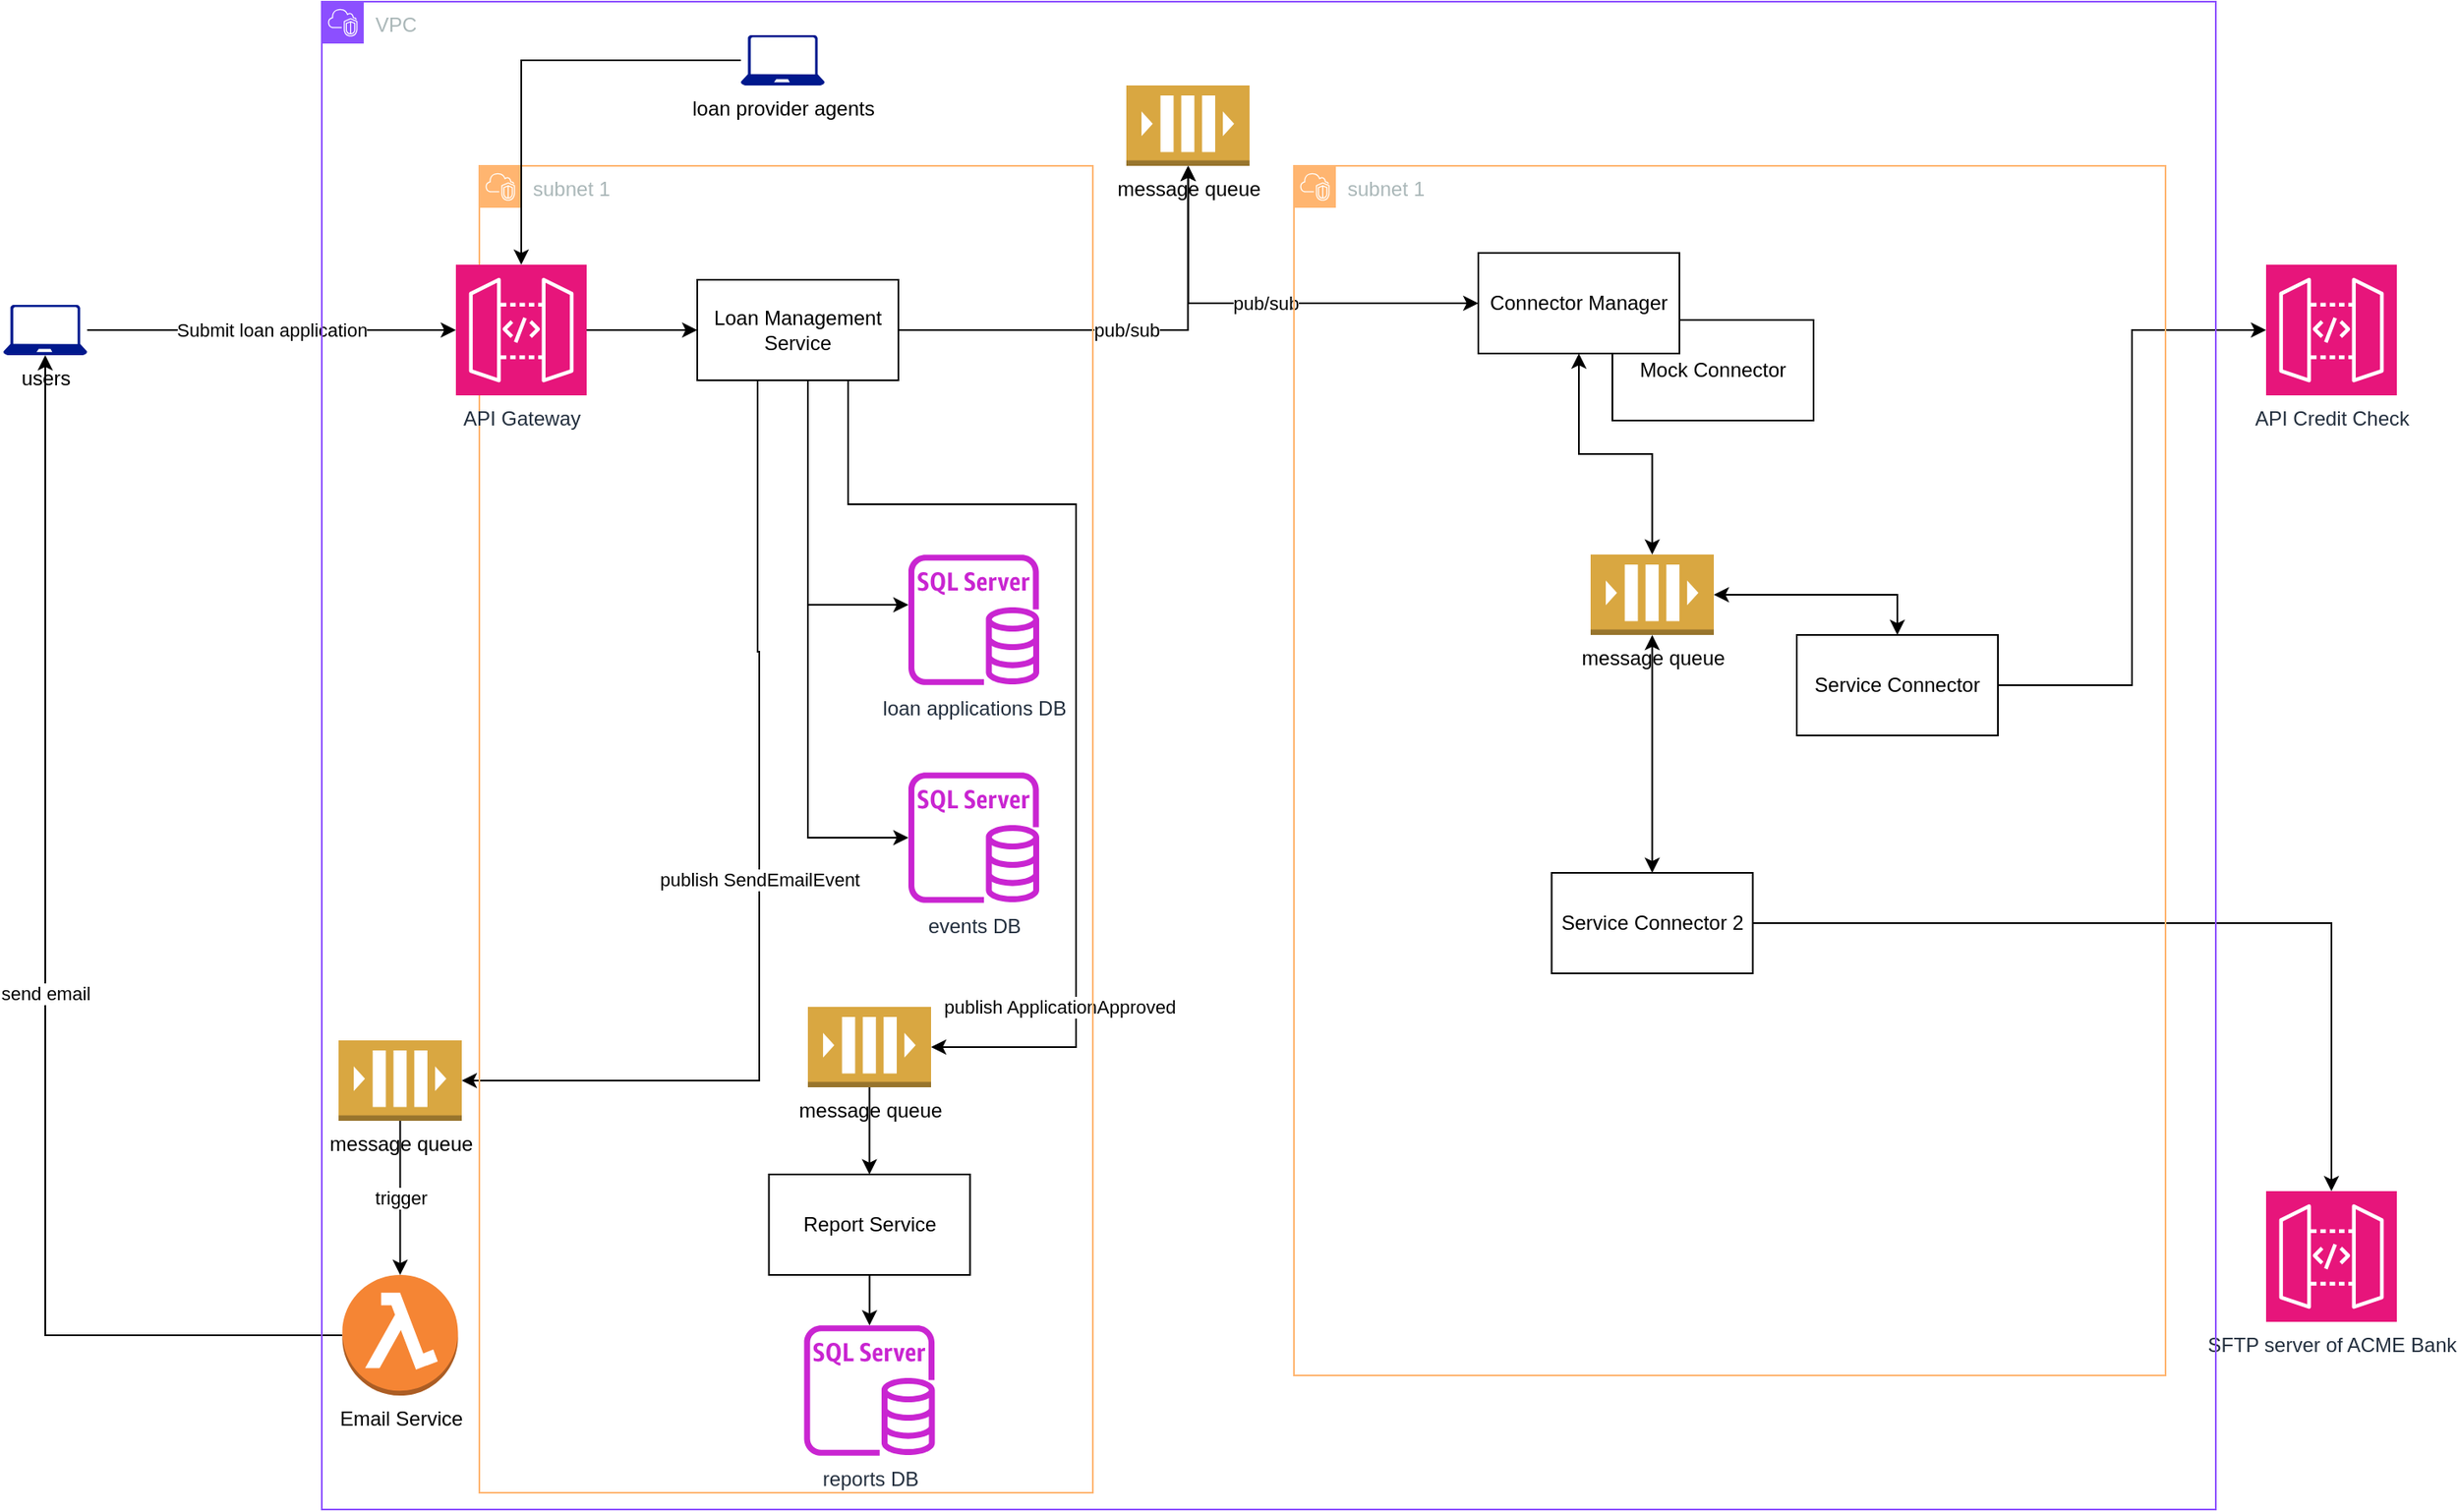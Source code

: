 <mxfile version="24.7.8">
  <diagram name="Page-1" id="VLgLon7HGVc0YhQWd_kw">
    <mxGraphModel dx="1941" dy="854" grid="1" gridSize="10" guides="1" tooltips="1" connect="1" arrows="1" fold="1" page="1" pageScale="1" pageWidth="827" pageHeight="1169" math="0" shadow="0">
      <root>
        <mxCell id="0" />
        <mxCell id="1" parent="0" />
        <mxCell id="C9QYniWNFZmsUueq7vX_-1" value="message queue" style="outlineConnect=0;dashed=0;verticalLabelPosition=bottom;verticalAlign=top;align=center;html=1;shape=mxgraph.aws3.queue;fillColor=#D9A741;gradientColor=none;" vertex="1" parent="1">
          <mxGeometry x="550" y="360" width="73.5" height="48" as="geometry" />
        </mxCell>
        <mxCell id="C9QYniWNFZmsUueq7vX_-2" value="API Credit Check" style="sketch=0;points=[[0,0,0],[0.25,0,0],[0.5,0,0],[0.75,0,0],[1,0,0],[0,1,0],[0.25,1,0],[0.5,1,0],[0.75,1,0],[1,1,0],[0,0.25,0],[0,0.5,0],[0,0.75,0],[1,0.25,0],[1,0.5,0],[1,0.75,0]];outlineConnect=0;fontColor=#232F3E;fillColor=#E7157B;strokeColor=#ffffff;dashed=0;verticalLabelPosition=bottom;verticalAlign=top;align=center;html=1;fontSize=12;fontStyle=0;aspect=fixed;shape=mxgraph.aws4.resourceIcon;resIcon=mxgraph.aws4.api_gateway;" vertex="1" parent="1">
          <mxGeometry x="1230" y="467" width="78" height="78" as="geometry" />
        </mxCell>
        <mxCell id="C9QYniWNFZmsUueq7vX_-5" value="pub/sub" style="edgeStyle=orthogonalEdgeStyle;rounded=0;orthogonalLoop=1;jettySize=auto;html=1;startArrow=classic;startFill=1;exitX=0;exitY=0.5;exitDx=0;exitDy=0;" edge="1" parent="1" source="C9QYniWNFZmsUueq7vX_-44" target="C9QYniWNFZmsUueq7vX_-1">
          <mxGeometry relative="1" as="geometry">
            <Array as="points">
              <mxPoint x="587" y="490" />
            </Array>
          </mxGeometry>
        </mxCell>
        <mxCell id="C9QYniWNFZmsUueq7vX_-6" style="edgeStyle=orthogonalEdgeStyle;rounded=0;orthogonalLoop=1;jettySize=auto;html=1;entryX=0;entryY=0.5;entryDx=0;entryDy=0;entryPerimeter=0;" edge="1" parent="1" source="C9QYniWNFZmsUueq7vX_-4" target="C9QYniWNFZmsUueq7vX_-2">
          <mxGeometry relative="1" as="geometry" />
        </mxCell>
        <mxCell id="C9QYniWNFZmsUueq7vX_-8" value="users" style="sketch=0;aspect=fixed;pointerEvents=1;shadow=0;dashed=0;html=1;strokeColor=none;labelPosition=center;verticalLabelPosition=bottom;verticalAlign=top;align=center;fillColor=#00188D;shape=mxgraph.azure.laptop" vertex="1" parent="1">
          <mxGeometry x="-120" y="491" width="50" height="30" as="geometry" />
        </mxCell>
        <mxCell id="C9QYniWNFZmsUueq7vX_-12" style="edgeStyle=orthogonalEdgeStyle;rounded=0;orthogonalLoop=1;jettySize=auto;html=1;" edge="1" parent="1" source="C9QYniWNFZmsUueq7vX_-9" target="C9QYniWNFZmsUueq7vX_-11">
          <mxGeometry relative="1" as="geometry" />
        </mxCell>
        <mxCell id="C9QYniWNFZmsUueq7vX_-10" value="Submit loan application" style="edgeStyle=orthogonalEdgeStyle;rounded=0;orthogonalLoop=1;jettySize=auto;html=1;entryX=0;entryY=0.5;entryDx=0;entryDy=0;entryPerimeter=0;" edge="1" parent="1" source="C9QYniWNFZmsUueq7vX_-8" target="C9QYniWNFZmsUueq7vX_-9">
          <mxGeometry relative="1" as="geometry" />
        </mxCell>
        <mxCell id="C9QYniWNFZmsUueq7vX_-17" style="edgeStyle=orthogonalEdgeStyle;rounded=0;orthogonalLoop=1;jettySize=auto;html=1;" edge="1" parent="1" source="C9QYniWNFZmsUueq7vX_-11" target="C9QYniWNFZmsUueq7vX_-14">
          <mxGeometry relative="1" as="geometry">
            <Array as="points">
              <mxPoint x="360" y="670" />
            </Array>
          </mxGeometry>
        </mxCell>
        <mxCell id="C9QYniWNFZmsUueq7vX_-18" style="edgeStyle=orthogonalEdgeStyle;rounded=0;orthogonalLoop=1;jettySize=auto;html=1;" edge="1" parent="1" source="C9QYniWNFZmsUueq7vX_-11" target="C9QYniWNFZmsUueq7vX_-16">
          <mxGeometry relative="1" as="geometry">
            <Array as="points">
              <mxPoint x="360" y="809" />
            </Array>
          </mxGeometry>
        </mxCell>
        <mxCell id="C9QYniWNFZmsUueq7vX_-21" value="publish SendEmailEvent" style="edgeStyle=orthogonalEdgeStyle;rounded=0;orthogonalLoop=1;jettySize=auto;html=1;" edge="1" parent="1" source="C9QYniWNFZmsUueq7vX_-11" target="C9QYniWNFZmsUueq7vX_-20">
          <mxGeometry relative="1" as="geometry">
            <Array as="points">
              <mxPoint x="330" y="698" />
              <mxPoint x="331" y="698" />
            </Array>
          </mxGeometry>
        </mxCell>
        <mxCell id="C9QYniWNFZmsUueq7vX_-11" value="Loan Management Service" style="rounded=0;whiteSpace=wrap;html=1;" vertex="1" parent="1">
          <mxGeometry x="294" y="476" width="120" height="60" as="geometry" />
        </mxCell>
        <mxCell id="C9QYniWNFZmsUueq7vX_-13" value="pub/sub" style="edgeStyle=orthogonalEdgeStyle;rounded=0;orthogonalLoop=1;jettySize=auto;html=1;" edge="1" parent="1" source="C9QYniWNFZmsUueq7vX_-11" target="C9QYniWNFZmsUueq7vX_-1">
          <mxGeometry relative="1" as="geometry" />
        </mxCell>
        <mxCell id="C9QYniWNFZmsUueq7vX_-29" value="publish ApplicationApproved" style="edgeStyle=orthogonalEdgeStyle;rounded=0;orthogonalLoop=1;jettySize=auto;html=1;entryX=1;entryY=0.5;entryDx=0;entryDy=0;entryPerimeter=0;exitX=0.75;exitY=1;exitDx=0;exitDy=0;" edge="1" parent="1" source="C9QYniWNFZmsUueq7vX_-11" target="C9QYniWNFZmsUueq7vX_-33">
          <mxGeometry x="0.644" y="-10" relative="1" as="geometry">
            <Array as="points">
              <mxPoint x="384" y="610" />
              <mxPoint x="520" y="610" />
              <mxPoint x="520" y="934" />
            </Array>
            <mxPoint as="offset" />
          </mxGeometry>
        </mxCell>
        <mxCell id="C9QYniWNFZmsUueq7vX_-14" value="loan applications DB" style="sketch=0;outlineConnect=0;fontColor=#232F3E;gradientColor=none;fillColor=#C925D1;strokeColor=none;dashed=0;verticalLabelPosition=bottom;verticalAlign=top;align=center;html=1;fontSize=12;fontStyle=0;aspect=fixed;pointerEvents=1;shape=mxgraph.aws4.rds_sql_server_instance;" vertex="1" parent="1">
          <mxGeometry x="420" y="640" width="78" height="78" as="geometry" />
        </mxCell>
        <mxCell id="C9QYniWNFZmsUueq7vX_-16" value="events DB" style="sketch=0;outlineConnect=0;fontColor=#232F3E;gradientColor=none;fillColor=#C925D1;strokeColor=none;dashed=0;verticalLabelPosition=bottom;verticalAlign=top;align=center;html=1;fontSize=12;fontStyle=0;aspect=fixed;pointerEvents=1;shape=mxgraph.aws4.rds_sql_server_instance;" vertex="1" parent="1">
          <mxGeometry x="420" y="770" width="78" height="78" as="geometry" />
        </mxCell>
        <mxCell id="C9QYniWNFZmsUueq7vX_-23" value="send email" style="edgeStyle=orthogonalEdgeStyle;rounded=0;orthogonalLoop=1;jettySize=auto;html=1;entryX=0.5;entryY=1;entryDx=0;entryDy=0;entryPerimeter=0;exitX=0;exitY=0.5;exitDx=0;exitDy=0;exitPerimeter=0;" edge="1" parent="1" source="C9QYniWNFZmsUueq7vX_-50" target="C9QYniWNFZmsUueq7vX_-8">
          <mxGeometry relative="1" as="geometry">
            <mxPoint x="270.75" y="1060" as="sourcePoint" />
          </mxGeometry>
        </mxCell>
        <mxCell id="C9QYniWNFZmsUueq7vX_-25" value="SFTP server of ACME Bank" style="sketch=0;points=[[0,0,0],[0.25,0,0],[0.5,0,0],[0.75,0,0],[1,0,0],[0,1,0],[0.25,1,0],[0.5,1,0],[0.75,1,0],[1,1,0],[0,0.25,0],[0,0.5,0],[0,0.75,0],[1,0.25,0],[1,0.5,0],[1,0.75,0]];outlineConnect=0;fontColor=#232F3E;fillColor=#E7157B;strokeColor=#ffffff;dashed=0;verticalLabelPosition=bottom;verticalAlign=top;align=center;html=1;fontSize=12;fontStyle=0;aspect=fixed;shape=mxgraph.aws4.resourceIcon;resIcon=mxgraph.aws4.api_gateway;" vertex="1" parent="1">
          <mxGeometry x="1230" y="1020" width="78" height="78" as="geometry" />
        </mxCell>
        <mxCell id="C9QYniWNFZmsUueq7vX_-28" style="edgeStyle=orthogonalEdgeStyle;rounded=0;orthogonalLoop=1;jettySize=auto;html=1;" edge="1" parent="1" source="C9QYniWNFZmsUueq7vX_-26" target="C9QYniWNFZmsUueq7vX_-25">
          <mxGeometry relative="1" as="geometry" />
        </mxCell>
        <mxCell id="C9QYniWNFZmsUueq7vX_-53" value="VPC" style="points=[[0,0],[0.25,0],[0.5,0],[0.75,0],[1,0],[1,0.25],[1,0.5],[1,0.75],[1,1],[0.75,1],[0.5,1],[0.25,1],[0,1],[0,0.75],[0,0.5],[0,0.25]];outlineConnect=0;gradientColor=none;html=1;whiteSpace=wrap;fontSize=12;fontStyle=0;container=1;pointerEvents=0;collapsible=0;recursiveResize=0;shape=mxgraph.aws4.group;grIcon=mxgraph.aws4.group_vpc2;strokeColor=#8C4FFF;fillColor=none;verticalAlign=top;align=left;spacingLeft=30;fontColor=#AAB7B8;dashed=0;" vertex="1" parent="1">
          <mxGeometry x="70" y="310" width="1130" height="900" as="geometry" />
        </mxCell>
        <mxCell id="C9QYniWNFZmsUueq7vX_-54" value="subnet 1" style="points=[[0,0],[0.25,0],[0.5,0],[0.75,0],[1,0],[1,0.25],[1,0.5],[1,0.75],[1,1],[0.75,1],[0.5,1],[0.25,1],[0,1],[0,0.75],[0,0.5],[0,0.25]];outlineConnect=0;gradientColor=none;html=1;whiteSpace=wrap;fontSize=12;fontStyle=0;container=1;pointerEvents=0;collapsible=0;recursiveResize=0;shape=mxgraph.aws4.group;grIcon=mxgraph.aws4.group_vpc2;strokeColor=#FFB570;fillColor=none;verticalAlign=top;align=left;spacingLeft=30;fontColor=#AAB7B8;dashed=0;" vertex="1" parent="C9QYniWNFZmsUueq7vX_-53">
          <mxGeometry x="94" y="98" width="366" height="792" as="geometry" />
        </mxCell>
        <mxCell id="C9QYniWNFZmsUueq7vX_-9" value="API Gateway" style="sketch=0;points=[[0,0,0],[0.25,0,0],[0.5,0,0],[0.75,0,0],[1,0,0],[0,1,0],[0.25,1,0],[0.5,1,0],[0.75,1,0],[1,1,0],[0,0.25,0],[0,0.5,0],[0,0.75,0],[1,0.25,0],[1,0.5,0],[1,0.75,0]];outlineConnect=0;fontColor=#232F3E;fillColor=#E7157B;strokeColor=#ffffff;dashed=0;verticalLabelPosition=bottom;verticalAlign=top;align=center;html=1;fontSize=12;fontStyle=0;aspect=fixed;shape=mxgraph.aws4.resourceIcon;resIcon=mxgraph.aws4.api_gateway;" vertex="1" parent="C9QYniWNFZmsUueq7vX_-54">
          <mxGeometry x="-14" y="59" width="78" height="78" as="geometry" />
        </mxCell>
        <mxCell id="C9QYniWNFZmsUueq7vX_-33" value="message queue" style="outlineConnect=0;dashed=0;verticalLabelPosition=bottom;verticalAlign=top;align=center;html=1;shape=mxgraph.aws3.queue;fillColor=#D9A741;gradientColor=none;" vertex="1" parent="C9QYniWNFZmsUueq7vX_-54">
          <mxGeometry x="196" y="502" width="73.5" height="48" as="geometry" />
        </mxCell>
        <mxCell id="C9QYniWNFZmsUueq7vX_-30" value="Report Service" style="rounded=0;whiteSpace=wrap;html=1;" vertex="1" parent="C9QYniWNFZmsUueq7vX_-54">
          <mxGeometry x="172.75" y="602" width="120" height="60" as="geometry" />
        </mxCell>
        <mxCell id="C9QYniWNFZmsUueq7vX_-34" style="edgeStyle=orthogonalEdgeStyle;rounded=0;orthogonalLoop=1;jettySize=auto;html=1;entryX=0.5;entryY=0;entryDx=0;entryDy=0;" edge="1" parent="C9QYniWNFZmsUueq7vX_-54" source="C9QYniWNFZmsUueq7vX_-33" target="C9QYniWNFZmsUueq7vX_-30">
          <mxGeometry relative="1" as="geometry" />
        </mxCell>
        <mxCell id="C9QYniWNFZmsUueq7vX_-36" value="reports DB" style="sketch=0;outlineConnect=0;fontColor=#232F3E;gradientColor=none;fillColor=#C925D1;strokeColor=none;dashed=0;verticalLabelPosition=bottom;verticalAlign=top;align=center;html=1;fontSize=12;fontStyle=0;aspect=fixed;pointerEvents=1;shape=mxgraph.aws4.rds_sql_server_instance;" vertex="1" parent="C9QYniWNFZmsUueq7vX_-54">
          <mxGeometry x="193.75" y="692" width="78" height="78" as="geometry" />
        </mxCell>
        <mxCell id="C9QYniWNFZmsUueq7vX_-37" style="edgeStyle=orthogonalEdgeStyle;rounded=0;orthogonalLoop=1;jettySize=auto;html=1;" edge="1" parent="C9QYniWNFZmsUueq7vX_-54" source="C9QYniWNFZmsUueq7vX_-30" target="C9QYniWNFZmsUueq7vX_-36">
          <mxGeometry relative="1" as="geometry" />
        </mxCell>
        <mxCell id="C9QYniWNFZmsUueq7vX_-55" value="subnet 1" style="points=[[0,0],[0.25,0],[0.5,0],[0.75,0],[1,0],[1,0.25],[1,0.5],[1,0.75],[1,1],[0.75,1],[0.5,1],[0.25,1],[0,1],[0,0.75],[0,0.5],[0,0.25]];outlineConnect=0;gradientColor=none;html=1;whiteSpace=wrap;fontSize=12;fontStyle=0;container=1;pointerEvents=0;collapsible=0;recursiveResize=0;shape=mxgraph.aws4.group;grIcon=mxgraph.aws4.group_vpc2;strokeColor=#FFB570;fillColor=none;verticalAlign=top;align=left;spacingLeft=30;fontColor=#AAB7B8;dashed=0;" vertex="1" parent="C9QYniWNFZmsUueq7vX_-53">
          <mxGeometry x="580" y="98" width="520" height="722" as="geometry" />
        </mxCell>
        <mxCell id="C9QYniWNFZmsUueq7vX_-4" value="Service Connector" style="rounded=0;whiteSpace=wrap;html=1;" vertex="1" parent="C9QYniWNFZmsUueq7vX_-55">
          <mxGeometry x="300" y="280" width="120" height="60" as="geometry" />
        </mxCell>
        <mxCell id="C9QYniWNFZmsUueq7vX_-26" value="Service Connector 2" style="rounded=0;whiteSpace=wrap;html=1;" vertex="1" parent="C9QYniWNFZmsUueq7vX_-55">
          <mxGeometry x="153.75" y="422" width="120" height="60" as="geometry" />
        </mxCell>
        <mxCell id="C9QYniWNFZmsUueq7vX_-49" value="Mock Connector" style="rounded=0;whiteSpace=wrap;html=1;" vertex="1" parent="C9QYniWNFZmsUueq7vX_-55">
          <mxGeometry x="190" y="92" width="120" height="60" as="geometry" />
        </mxCell>
        <mxCell id="C9QYniWNFZmsUueq7vX_-60" style="edgeStyle=orthogonalEdgeStyle;rounded=0;orthogonalLoop=1;jettySize=auto;html=1;startArrow=classic;startFill=1;" edge="1" parent="C9QYniWNFZmsUueq7vX_-55" source="C9QYniWNFZmsUueq7vX_-44" target="C9QYniWNFZmsUueq7vX_-59">
          <mxGeometry relative="1" as="geometry" />
        </mxCell>
        <mxCell id="C9QYniWNFZmsUueq7vX_-44" value="Connector Manager" style="rounded=0;whiteSpace=wrap;html=1;" vertex="1" parent="C9QYniWNFZmsUueq7vX_-55">
          <mxGeometry x="110" y="52" width="120" height="60" as="geometry" />
        </mxCell>
        <mxCell id="C9QYniWNFZmsUueq7vX_-61" style="edgeStyle=orthogonalEdgeStyle;rounded=0;orthogonalLoop=1;jettySize=auto;html=1;entryX=0.5;entryY=0;entryDx=0;entryDy=0;startArrow=classic;startFill=1;" edge="1" parent="C9QYniWNFZmsUueq7vX_-55" source="C9QYniWNFZmsUueq7vX_-59" target="C9QYniWNFZmsUueq7vX_-4">
          <mxGeometry relative="1" as="geometry" />
        </mxCell>
        <mxCell id="C9QYniWNFZmsUueq7vX_-59" value="message queue" style="outlineConnect=0;dashed=0;verticalLabelPosition=bottom;verticalAlign=top;align=center;html=1;shape=mxgraph.aws3.queue;fillColor=#D9A741;gradientColor=none;" vertex="1" parent="C9QYniWNFZmsUueq7vX_-55">
          <mxGeometry x="177" y="232" width="73.5" height="48" as="geometry" />
        </mxCell>
        <mxCell id="C9QYniWNFZmsUueq7vX_-62" style="edgeStyle=orthogonalEdgeStyle;rounded=0;orthogonalLoop=1;jettySize=auto;html=1;entryX=0.5;entryY=1;entryDx=0;entryDy=0;entryPerimeter=0;startArrow=classic;startFill=1;" edge="1" parent="C9QYniWNFZmsUueq7vX_-55" source="C9QYniWNFZmsUueq7vX_-26" target="C9QYniWNFZmsUueq7vX_-59">
          <mxGeometry relative="1" as="geometry" />
        </mxCell>
        <mxCell id="C9QYniWNFZmsUueq7vX_-52" value="loan provider agents" style="sketch=0;aspect=fixed;pointerEvents=1;shadow=0;dashed=0;html=1;strokeColor=none;labelPosition=center;verticalLabelPosition=bottom;verticalAlign=top;align=center;fillColor=#00188D;shape=mxgraph.azure.laptop" vertex="1" parent="C9QYniWNFZmsUueq7vX_-53">
          <mxGeometry x="250" y="20" width="50" height="30" as="geometry" />
        </mxCell>
        <mxCell id="C9QYniWNFZmsUueq7vX_-57" style="edgeStyle=orthogonalEdgeStyle;rounded=0;orthogonalLoop=1;jettySize=auto;html=1;entryX=0.5;entryY=0;entryDx=0;entryDy=0;entryPerimeter=0;" edge="1" parent="C9QYniWNFZmsUueq7vX_-53" source="C9QYniWNFZmsUueq7vX_-52" target="C9QYniWNFZmsUueq7vX_-9">
          <mxGeometry relative="1" as="geometry" />
        </mxCell>
        <mxCell id="C9QYniWNFZmsUueq7vX_-20" value="message queue" style="outlineConnect=0;dashed=0;verticalLabelPosition=bottom;verticalAlign=top;align=center;html=1;shape=mxgraph.aws3.queue;fillColor=#D9A741;gradientColor=none;" vertex="1" parent="C9QYniWNFZmsUueq7vX_-53">
          <mxGeometry x="10" y="620" width="73.5" height="48" as="geometry" />
        </mxCell>
        <mxCell id="C9QYniWNFZmsUueq7vX_-22" value="trigger" style="edgeStyle=orthogonalEdgeStyle;rounded=0;orthogonalLoop=1;jettySize=auto;html=1;entryX=0.5;entryY=0;entryDx=0;entryDy=0;entryPerimeter=0;" edge="1" parent="C9QYniWNFZmsUueq7vX_-53" source="C9QYniWNFZmsUueq7vX_-20" target="C9QYniWNFZmsUueq7vX_-50">
          <mxGeometry relative="1" as="geometry">
            <mxPoint x="260.8" y="720" as="targetPoint" />
          </mxGeometry>
        </mxCell>
        <mxCell id="C9QYniWNFZmsUueq7vX_-50" value="Email Service" style="outlineConnect=0;dashed=0;verticalLabelPosition=bottom;verticalAlign=top;align=center;html=1;shape=mxgraph.aws3.lambda_function;fillColor=#F58534;gradientColor=none;" vertex="1" parent="C9QYniWNFZmsUueq7vX_-53">
          <mxGeometry x="12.25" y="760" width="69" height="72" as="geometry" />
        </mxCell>
      </root>
    </mxGraphModel>
  </diagram>
</mxfile>
